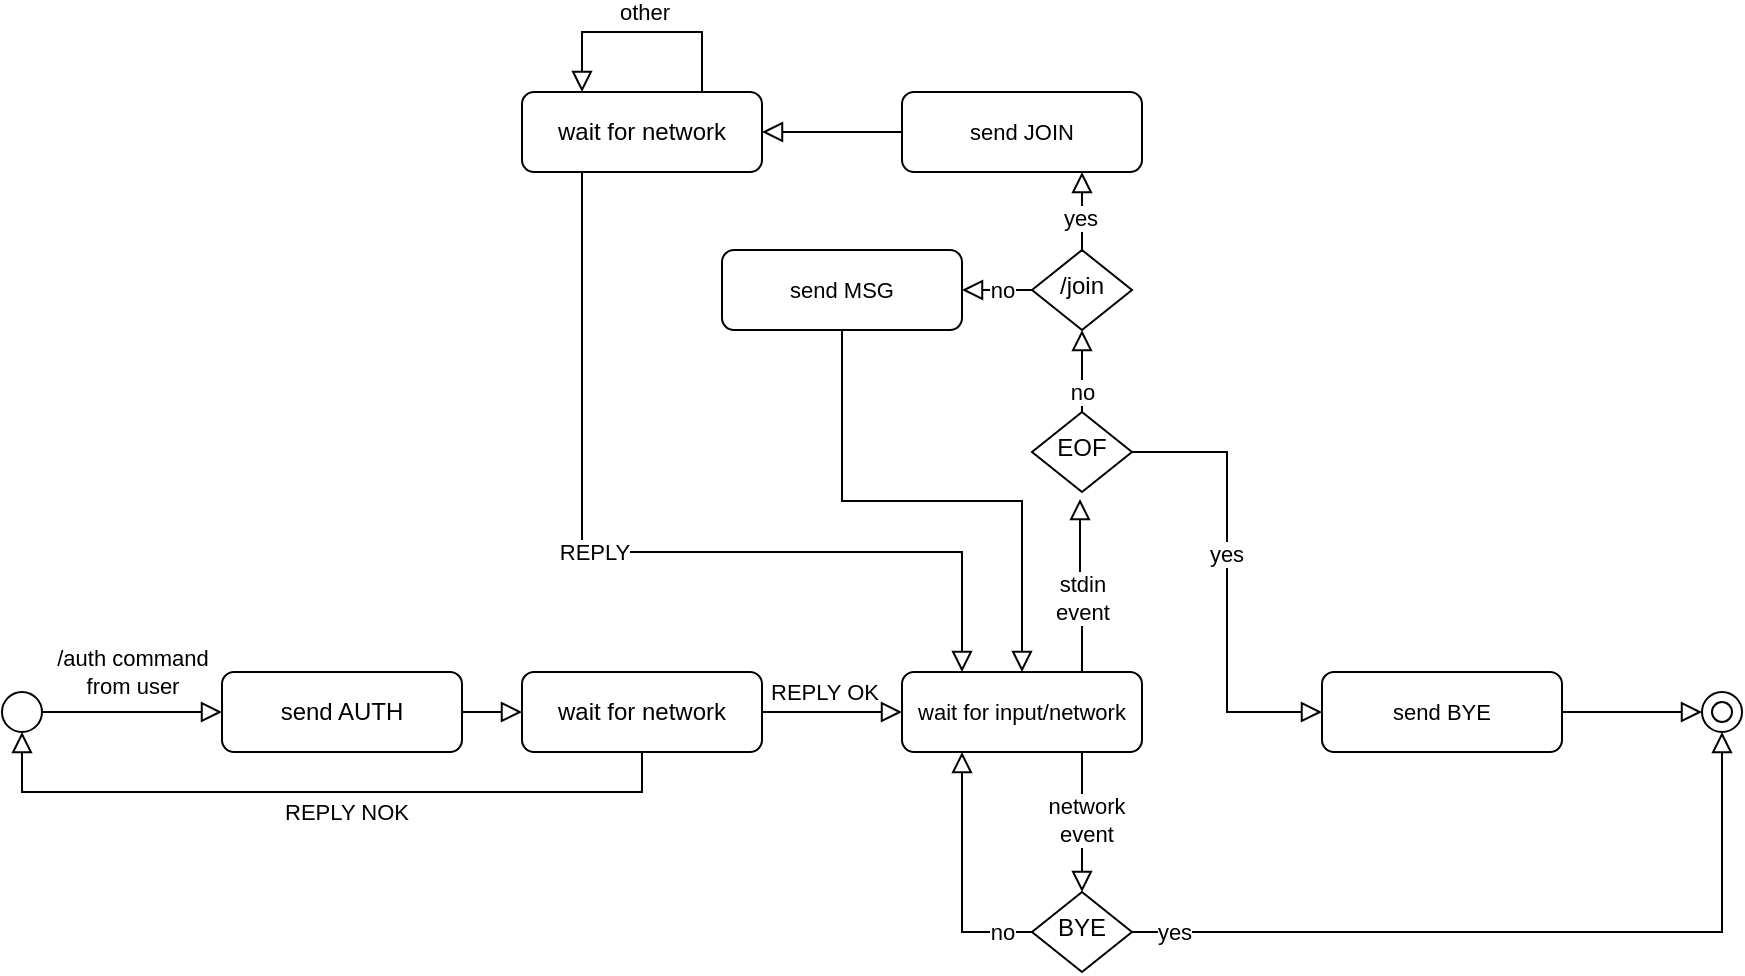 <mxfile version="24.1.0" type="device">
  <diagram id="C5RBs43oDa-KdzZeNtuy" name="Page-1">
    <mxGraphModel dx="1000" dy="608" grid="1" gridSize="10" guides="1" tooltips="1" connect="1" arrows="1" fold="1" page="1" pageScale="1" pageWidth="1600" pageHeight="900" math="0" shadow="0">
      <root>
        <mxCell id="WIyWlLk6GJQsqaUBKTNV-0" />
        <mxCell id="WIyWlLk6GJQsqaUBKTNV-1" parent="WIyWlLk6GJQsqaUBKTNV-0" />
        <mxCell id="5PFREGr7CK6klDH0BoYr-0" value="" style="ellipse;whiteSpace=wrap;html=1;" vertex="1" parent="WIyWlLk6GJQsqaUBKTNV-1">
          <mxGeometry x="180" y="540" width="20" height="20" as="geometry" />
        </mxCell>
        <mxCell id="5PFREGr7CK6klDH0BoYr-1" value="/auth command&lt;div&gt;from user&lt;/div&gt;" style="rounded=0;html=1;jettySize=auto;orthogonalLoop=1;fontSize=11;endArrow=block;endFill=0;endSize=8;strokeWidth=1;shadow=0;labelBackgroundColor=none;edgeStyle=orthogonalEdgeStyle;exitX=1;exitY=0.5;exitDx=0;exitDy=0;entryX=0;entryY=0.5;entryDx=0;entryDy=0;" edge="1" parent="WIyWlLk6GJQsqaUBKTNV-1" source="5PFREGr7CK6klDH0BoYr-0" target="5PFREGr7CK6klDH0BoYr-2">
          <mxGeometry y="20" relative="1" as="geometry">
            <mxPoint as="offset" />
            <mxPoint x="260" y="520" as="sourcePoint" />
            <mxPoint x="320" y="550" as="targetPoint" />
          </mxGeometry>
        </mxCell>
        <mxCell id="5PFREGr7CK6klDH0BoYr-2" value="send AUTH" style="rounded=1;whiteSpace=wrap;html=1;fontSize=12;glass=0;strokeWidth=1;shadow=0;" vertex="1" parent="WIyWlLk6GJQsqaUBKTNV-1">
          <mxGeometry x="290" y="530" width="120" height="40" as="geometry" />
        </mxCell>
        <mxCell id="5PFREGr7CK6klDH0BoYr-3" value="wait for network" style="rounded=1;whiteSpace=wrap;html=1;fontSize=12;glass=0;strokeWidth=1;shadow=0;" vertex="1" parent="WIyWlLk6GJQsqaUBKTNV-1">
          <mxGeometry x="440" y="530" width="120" height="40" as="geometry" />
        </mxCell>
        <mxCell id="5PFREGr7CK6klDH0BoYr-4" value="" style="rounded=0;html=1;jettySize=auto;orthogonalLoop=1;fontSize=11;endArrow=block;endFill=0;endSize=8;strokeWidth=1;shadow=0;labelBackgroundColor=none;edgeStyle=orthogonalEdgeStyle;exitX=0.75;exitY=0;exitDx=0;exitDy=0;entryX=0.25;entryY=0;entryDx=0;entryDy=0;" edge="1" parent="WIyWlLk6GJQsqaUBKTNV-1" source="5PFREGr7CK6klDH0BoYr-12" target="5PFREGr7CK6klDH0BoYr-12">
          <mxGeometry x="0.063" y="20" relative="1" as="geometry">
            <mxPoint as="offset" />
            <mxPoint x="510.0" y="190.0" as="sourcePoint" />
            <mxPoint x="630" y="190.0" as="targetPoint" />
            <Array as="points">
              <mxPoint x="530" y="210" />
              <mxPoint x="470" y="210" />
            </Array>
          </mxGeometry>
        </mxCell>
        <mxCell id="5PFREGr7CK6klDH0BoYr-13" value="other" style="edgeLabel;html=1;align=center;verticalAlign=middle;resizable=0;points=[];" vertex="1" connectable="0" parent="5PFREGr7CK6klDH0BoYr-4">
          <mxGeometry x="-0.088" y="-1" relative="1" as="geometry">
            <mxPoint x="-5" y="-9" as="offset" />
          </mxGeometry>
        </mxCell>
        <mxCell id="5PFREGr7CK6klDH0BoYr-5" value="" style="rounded=0;html=1;jettySize=auto;orthogonalLoop=1;fontSize=11;endArrow=block;endFill=0;endSize=8;strokeWidth=1;shadow=0;labelBackgroundColor=none;edgeStyle=orthogonalEdgeStyle;exitX=0.5;exitY=1;exitDx=0;exitDy=0;entryX=0.5;entryY=1;entryDx=0;entryDy=0;" edge="1" parent="WIyWlLk6GJQsqaUBKTNV-1" source="5PFREGr7CK6klDH0BoYr-3" target="5PFREGr7CK6klDH0BoYr-0">
          <mxGeometry x="0.063" y="20" relative="1" as="geometry">
            <mxPoint as="offset" />
            <mxPoint x="413" y="620" as="sourcePoint" />
            <mxPoint x="483" y="620" as="targetPoint" />
          </mxGeometry>
        </mxCell>
        <mxCell id="5PFREGr7CK6klDH0BoYr-6" value="REPLY NOK" style="edgeLabel;html=1;align=center;verticalAlign=middle;resizable=0;points=[];" vertex="1" connectable="0" parent="5PFREGr7CK6klDH0BoYr-5">
          <mxGeometry x="0.026" y="-1" relative="1" as="geometry">
            <mxPoint x="16" y="11" as="offset" />
          </mxGeometry>
        </mxCell>
        <mxCell id="5PFREGr7CK6klDH0BoYr-7" value="&lt;font style=&quot;font-size: 11px;&quot;&gt;wait for input/network&lt;/font&gt;" style="rounded=1;whiteSpace=wrap;html=1;fontSize=12;glass=0;strokeWidth=1;shadow=0;" vertex="1" parent="WIyWlLk6GJQsqaUBKTNV-1">
          <mxGeometry x="630" y="530" width="120" height="40" as="geometry" />
        </mxCell>
        <mxCell id="5PFREGr7CK6klDH0BoYr-8" value="" style="rounded=0;html=1;jettySize=auto;orthogonalLoop=1;fontSize=11;endArrow=block;endFill=0;endSize=8;strokeWidth=1;shadow=0;labelBackgroundColor=none;edgeStyle=orthogonalEdgeStyle;exitX=1;exitY=0.5;exitDx=0;exitDy=0;entryX=0;entryY=0.5;entryDx=0;entryDy=0;" edge="1" parent="WIyWlLk6GJQsqaUBKTNV-1" source="5PFREGr7CK6klDH0BoYr-3" target="5PFREGr7CK6klDH0BoYr-7">
          <mxGeometry x="0.063" y="20" relative="1" as="geometry">
            <mxPoint as="offset" />
            <mxPoint x="570" y="490" as="sourcePoint" />
            <mxPoint x="690" y="490" as="targetPoint" />
          </mxGeometry>
        </mxCell>
        <mxCell id="5PFREGr7CK6klDH0BoYr-9" value="REPLY OK" style="edgeLabel;html=1;align=center;verticalAlign=middle;resizable=0;points=[];" vertex="1" connectable="0" parent="5PFREGr7CK6klDH0BoYr-8">
          <mxGeometry x="-0.102" y="1" relative="1" as="geometry">
            <mxPoint x="-1" y="-9" as="offset" />
          </mxGeometry>
        </mxCell>
        <mxCell id="5PFREGr7CK6klDH0BoYr-10" value="/join" style="rhombus;whiteSpace=wrap;html=1;shadow=0;fontFamily=Helvetica;fontSize=12;align=center;strokeWidth=1;spacing=6;spacingTop=-4;" vertex="1" parent="WIyWlLk6GJQsqaUBKTNV-1">
          <mxGeometry x="695" y="319" width="50" height="40" as="geometry" />
        </mxCell>
        <mxCell id="5PFREGr7CK6klDH0BoYr-11" value="&lt;font style=&quot;font-size: 11px;&quot;&gt;send JOIN&lt;/font&gt;" style="rounded=1;whiteSpace=wrap;html=1;fontSize=12;glass=0;strokeWidth=1;shadow=0;" vertex="1" parent="WIyWlLk6GJQsqaUBKTNV-1">
          <mxGeometry x="630" y="240" width="120" height="40" as="geometry" />
        </mxCell>
        <mxCell id="5PFREGr7CK6klDH0BoYr-12" value="wait for network" style="rounded=1;whiteSpace=wrap;html=1;fontSize=12;glass=0;strokeWidth=1;shadow=0;" vertex="1" parent="WIyWlLk6GJQsqaUBKTNV-1">
          <mxGeometry x="440" y="240" width="120" height="40" as="geometry" />
        </mxCell>
        <mxCell id="5PFREGr7CK6klDH0BoYr-16" value="" style="rounded=0;html=1;jettySize=auto;orthogonalLoop=1;fontSize=11;endArrow=block;endFill=0;endSize=8;strokeWidth=1;shadow=0;labelBackgroundColor=none;edgeStyle=orthogonalEdgeStyle;exitX=1;exitY=0.5;exitDx=0;exitDy=0;entryX=0;entryY=0.5;entryDx=0;entryDy=0;" edge="1" parent="WIyWlLk6GJQsqaUBKTNV-1" source="5PFREGr7CK6klDH0BoYr-2" target="5PFREGr7CK6klDH0BoYr-3">
          <mxGeometry y="20" relative="1" as="geometry">
            <mxPoint as="offset" />
            <mxPoint x="330" y="480" as="sourcePoint" />
            <mxPoint x="470" y="480" as="targetPoint" />
          </mxGeometry>
        </mxCell>
        <mxCell id="5PFREGr7CK6klDH0BoYr-17" value="" style="rounded=0;html=1;jettySize=auto;orthogonalLoop=1;fontSize=11;endArrow=block;endFill=0;endSize=8;strokeWidth=1;shadow=0;labelBackgroundColor=none;edgeStyle=orthogonalEdgeStyle;exitX=0.75;exitY=0;exitDx=0;exitDy=0;entryX=0.48;entryY=1.088;entryDx=0;entryDy=0;entryPerimeter=0;" edge="1" parent="WIyWlLk6GJQsqaUBKTNV-1" source="5PFREGr7CK6klDH0BoYr-7" target="5PFREGr7CK6klDH0BoYr-30">
          <mxGeometry x="0.063" y="20" relative="1" as="geometry">
            <mxPoint as="offset" />
            <mxPoint x="660" y="500" as="sourcePoint" />
            <mxPoint x="720" y="460" as="targetPoint" />
          </mxGeometry>
        </mxCell>
        <mxCell id="5PFREGr7CK6klDH0BoYr-18" value="stdin&lt;div&gt;event&lt;/div&gt;" style="edgeLabel;html=1;align=center;verticalAlign=middle;resizable=0;points=[];" vertex="1" connectable="0" parent="5PFREGr7CK6klDH0BoYr-17">
          <mxGeometry x="-0.102" y="1" relative="1" as="geometry">
            <mxPoint x="1" y="2" as="offset" />
          </mxGeometry>
        </mxCell>
        <mxCell id="5PFREGr7CK6klDH0BoYr-19" value="" style="rounded=0;html=1;jettySize=auto;orthogonalLoop=1;fontSize=11;endArrow=block;endFill=0;endSize=8;strokeWidth=1;shadow=0;labelBackgroundColor=none;edgeStyle=orthogonalEdgeStyle;exitX=0;exitY=0.5;exitDx=0;exitDy=0;entryX=1;entryY=0.5;entryDx=0;entryDy=0;" edge="1" parent="WIyWlLk6GJQsqaUBKTNV-1" source="5PFREGr7CK6klDH0BoYr-11" target="5PFREGr7CK6klDH0BoYr-12">
          <mxGeometry y="20" relative="1" as="geometry">
            <mxPoint as="offset" />
            <mxPoint x="530" y="338.58" as="sourcePoint" />
            <mxPoint x="650" y="338.58" as="targetPoint" />
          </mxGeometry>
        </mxCell>
        <mxCell id="5PFREGr7CK6klDH0BoYr-20" value="" style="rounded=0;html=1;jettySize=auto;orthogonalLoop=1;fontSize=11;endArrow=block;endFill=0;endSize=8;strokeWidth=1;shadow=0;labelBackgroundColor=none;edgeStyle=orthogonalEdgeStyle;exitX=0.25;exitY=1;exitDx=0;exitDy=0;entryX=0.25;entryY=0;entryDx=0;entryDy=0;" edge="1" parent="WIyWlLk6GJQsqaUBKTNV-1" source="5PFREGr7CK6klDH0BoYr-12" target="5PFREGr7CK6klDH0BoYr-7">
          <mxGeometry y="20" relative="1" as="geometry">
            <mxPoint as="offset" />
            <mxPoint x="560" y="450" as="sourcePoint" />
            <mxPoint x="500" y="450" as="targetPoint" />
            <Array as="points">
              <mxPoint x="470" y="470" />
              <mxPoint x="660" y="470" />
            </Array>
          </mxGeometry>
        </mxCell>
        <mxCell id="5PFREGr7CK6klDH0BoYr-21" value="REPLY" style="edgeLabel;html=1;align=center;verticalAlign=middle;resizable=0;points=[];" vertex="1" connectable="0" parent="5PFREGr7CK6klDH0BoYr-20">
          <mxGeometry x="-0.11" relative="1" as="geometry">
            <mxPoint as="offset" />
          </mxGeometry>
        </mxCell>
        <mxCell id="5PFREGr7CK6klDH0BoYr-22" value="" style="rounded=0;html=1;jettySize=auto;orthogonalLoop=1;fontSize=11;endArrow=block;endFill=0;endSize=8;strokeWidth=1;shadow=0;labelBackgroundColor=none;edgeStyle=orthogonalEdgeStyle;exitX=0.5;exitY=0;exitDx=0;exitDy=0;entryX=0.75;entryY=1;entryDx=0;entryDy=0;" edge="1" parent="WIyWlLk6GJQsqaUBKTNV-1" source="5PFREGr7CK6klDH0BoYr-10" target="5PFREGr7CK6klDH0BoYr-11">
          <mxGeometry y="20" relative="1" as="geometry">
            <mxPoint as="offset" />
            <mxPoint x="550" y="300" as="sourcePoint" />
            <mxPoint x="670" y="300" as="targetPoint" />
          </mxGeometry>
        </mxCell>
        <mxCell id="5PFREGr7CK6klDH0BoYr-25" value="yes" style="edgeLabel;html=1;align=center;verticalAlign=middle;resizable=0;points=[];" vertex="1" connectable="0" parent="5PFREGr7CK6klDH0BoYr-22">
          <mxGeometry x="-0.175" y="1" relative="1" as="geometry">
            <mxPoint as="offset" />
          </mxGeometry>
        </mxCell>
        <mxCell id="5PFREGr7CK6klDH0BoYr-24" value="" style="rounded=0;html=1;jettySize=auto;orthogonalLoop=1;fontSize=11;endArrow=block;endFill=0;endSize=8;strokeWidth=1;shadow=0;labelBackgroundColor=none;edgeStyle=orthogonalEdgeStyle;exitX=0;exitY=0.5;exitDx=0;exitDy=0;entryX=0.25;entryY=1;entryDx=0;entryDy=0;" edge="1" parent="WIyWlLk6GJQsqaUBKTNV-1" source="5PFREGr7CK6klDH0BoYr-29" target="5PFREGr7CK6klDH0BoYr-7">
          <mxGeometry y="20" relative="1" as="geometry">
            <mxPoint as="offset" />
            <mxPoint x="640" y="661" as="sourcePoint" />
            <mxPoint x="640" y="620" as="targetPoint" />
          </mxGeometry>
        </mxCell>
        <mxCell id="5PFREGr7CK6klDH0BoYr-27" value="no" style="edgeLabel;html=1;align=center;verticalAlign=middle;resizable=0;points=[];" vertex="1" connectable="0" parent="5PFREGr7CK6klDH0BoYr-24">
          <mxGeometry x="-0.153" y="1" relative="1" as="geometry">
            <mxPoint x="21" y="18" as="offset" />
          </mxGeometry>
        </mxCell>
        <mxCell id="5PFREGr7CK6klDH0BoYr-26" value="&lt;font style=&quot;font-size: 11px;&quot;&gt;send MSG&lt;/font&gt;" style="rounded=1;whiteSpace=wrap;html=1;fontSize=12;glass=0;strokeWidth=1;shadow=0;" vertex="1" parent="WIyWlLk6GJQsqaUBKTNV-1">
          <mxGeometry x="540" y="319" width="120" height="40" as="geometry" />
        </mxCell>
        <mxCell id="5PFREGr7CK6klDH0BoYr-28" value="" style="rounded=0;html=1;jettySize=auto;orthogonalLoop=1;fontSize=11;endArrow=block;endFill=0;endSize=8;strokeWidth=1;shadow=0;labelBackgroundColor=none;edgeStyle=orthogonalEdgeStyle;exitX=0.5;exitY=1;exitDx=0;exitDy=0;entryX=0.5;entryY=0;entryDx=0;entryDy=0;" edge="1" parent="WIyWlLk6GJQsqaUBKTNV-1" source="5PFREGr7CK6klDH0BoYr-26" target="5PFREGr7CK6klDH0BoYr-7">
          <mxGeometry y="20" relative="1" as="geometry">
            <mxPoint as="offset" />
            <mxPoint x="490" y="500" as="sourcePoint" />
            <mxPoint x="610" y="500" as="targetPoint" />
          </mxGeometry>
        </mxCell>
        <mxCell id="5PFREGr7CK6klDH0BoYr-29" value="BYE" style="rhombus;whiteSpace=wrap;html=1;shadow=0;fontFamily=Helvetica;fontSize=12;align=center;strokeWidth=1;spacing=6;spacingTop=-4;" vertex="1" parent="WIyWlLk6GJQsqaUBKTNV-1">
          <mxGeometry x="695" y="640" width="50" height="40" as="geometry" />
        </mxCell>
        <mxCell id="5PFREGr7CK6klDH0BoYr-30" value="EOF" style="rhombus;whiteSpace=wrap;html=1;shadow=0;fontFamily=Helvetica;fontSize=12;align=center;strokeWidth=1;spacing=6;spacingTop=-4;" vertex="1" parent="WIyWlLk6GJQsqaUBKTNV-1">
          <mxGeometry x="695" y="400" width="50" height="40" as="geometry" />
        </mxCell>
        <mxCell id="5PFREGr7CK6klDH0BoYr-34" value="" style="rounded=0;html=1;jettySize=auto;orthogonalLoop=1;fontSize=11;endArrow=block;endFill=0;endSize=8;strokeWidth=1;shadow=0;labelBackgroundColor=none;edgeStyle=orthogonalEdgeStyle;exitX=0;exitY=0.5;exitDx=0;exitDy=0;entryX=1;entryY=0.5;entryDx=0;entryDy=0;" edge="1" parent="WIyWlLk6GJQsqaUBKTNV-1" source="5PFREGr7CK6klDH0BoYr-10" target="5PFREGr7CK6klDH0BoYr-26">
          <mxGeometry y="20" relative="1" as="geometry">
            <mxPoint as="offset" />
            <mxPoint x="670" y="411" as="sourcePoint" />
            <mxPoint x="670" y="370" as="targetPoint" />
          </mxGeometry>
        </mxCell>
        <mxCell id="5PFREGr7CK6klDH0BoYr-35" value="no" style="edgeLabel;html=1;align=center;verticalAlign=middle;resizable=0;points=[];" vertex="1" connectable="0" parent="5PFREGr7CK6klDH0BoYr-34">
          <mxGeometry x="-0.153" y="1" relative="1" as="geometry">
            <mxPoint y="-1" as="offset" />
          </mxGeometry>
        </mxCell>
        <mxCell id="5PFREGr7CK6klDH0BoYr-36" value="" style="rounded=0;html=1;jettySize=auto;orthogonalLoop=1;fontSize=11;endArrow=block;endFill=0;endSize=8;strokeWidth=1;shadow=0;labelBackgroundColor=none;edgeStyle=orthogonalEdgeStyle;exitX=0.75;exitY=1;exitDx=0;exitDy=0;entryX=0.5;entryY=0;entryDx=0;entryDy=0;" edge="1" parent="WIyWlLk6GJQsqaUBKTNV-1" source="5PFREGr7CK6klDH0BoYr-7" target="5PFREGr7CK6klDH0BoYr-29">
          <mxGeometry x="0.063" y="20" relative="1" as="geometry">
            <mxPoint as="offset" />
            <mxPoint x="801" y="630" as="sourcePoint" />
            <mxPoint x="800" y="544" as="targetPoint" />
          </mxGeometry>
        </mxCell>
        <mxCell id="5PFREGr7CK6klDH0BoYr-37" value="&lt;div&gt;network&lt;/div&gt;&lt;div&gt;event&lt;/div&gt;" style="edgeLabel;html=1;align=center;verticalAlign=middle;resizable=0;points=[];" vertex="1" connectable="0" parent="5PFREGr7CK6klDH0BoYr-36">
          <mxGeometry x="-0.102" y="1" relative="1" as="geometry">
            <mxPoint x="1" y="2" as="offset" />
          </mxGeometry>
        </mxCell>
        <mxCell id="5PFREGr7CK6klDH0BoYr-38" value="&lt;font style=&quot;font-size: 11px;&quot;&gt;send BYE&lt;/font&gt;" style="rounded=1;whiteSpace=wrap;html=1;fontSize=12;glass=0;strokeWidth=1;shadow=0;" vertex="1" parent="WIyWlLk6GJQsqaUBKTNV-1">
          <mxGeometry x="840" y="530" width="120" height="40" as="geometry" />
        </mxCell>
        <mxCell id="5PFREGr7CK6klDH0BoYr-39" value="" style="ellipse;whiteSpace=wrap;html=1;" vertex="1" parent="WIyWlLk6GJQsqaUBKTNV-1">
          <mxGeometry x="1030" y="540" width="20" height="20" as="geometry" />
        </mxCell>
        <mxCell id="5PFREGr7CK6klDH0BoYr-40" value="" style="ellipse;whiteSpace=wrap;html=1;aspect=fixed;" vertex="1" parent="WIyWlLk6GJQsqaUBKTNV-1">
          <mxGeometry x="1035" y="545" width="10" height="10" as="geometry" />
        </mxCell>
        <mxCell id="5PFREGr7CK6klDH0BoYr-41" value="" style="rounded=0;html=1;jettySize=auto;orthogonalLoop=1;fontSize=11;endArrow=block;endFill=0;endSize=8;strokeWidth=1;shadow=0;labelBackgroundColor=none;edgeStyle=orthogonalEdgeStyle;exitX=1;exitY=0.5;exitDx=0;exitDy=0;entryX=0;entryY=0.5;entryDx=0;entryDy=0;" edge="1" parent="WIyWlLk6GJQsqaUBKTNV-1" source="5PFREGr7CK6klDH0BoYr-30" target="5PFREGr7CK6klDH0BoYr-38">
          <mxGeometry y="20" relative="1" as="geometry">
            <mxPoint as="offset" />
            <mxPoint x="850" y="330" as="sourcePoint" />
            <mxPoint x="910" y="501" as="targetPoint" />
          </mxGeometry>
        </mxCell>
        <mxCell id="5PFREGr7CK6klDH0BoYr-42" value="yes" style="edgeLabel;html=1;align=center;verticalAlign=middle;resizable=0;points=[];" vertex="1" connectable="0" parent="5PFREGr7CK6klDH0BoYr-41">
          <mxGeometry x="-0.131" y="-1" relative="1" as="geometry">
            <mxPoint as="offset" />
          </mxGeometry>
        </mxCell>
        <mxCell id="5PFREGr7CK6klDH0BoYr-43" value="" style="rounded=0;html=1;jettySize=auto;orthogonalLoop=1;fontSize=11;endArrow=block;endFill=0;endSize=8;strokeWidth=1;shadow=0;labelBackgroundColor=none;edgeStyle=orthogonalEdgeStyle;exitX=1;exitY=0.5;exitDx=0;exitDy=0;entryX=0;entryY=0.5;entryDx=0;entryDy=0;" edge="1" parent="WIyWlLk6GJQsqaUBKTNV-1" source="5PFREGr7CK6klDH0BoYr-38" target="5PFREGr7CK6klDH0BoYr-39">
          <mxGeometry y="20" relative="1" as="geometry">
            <mxPoint as="offset" />
            <mxPoint x="870" y="480" as="sourcePoint" />
            <mxPoint x="990" y="480" as="targetPoint" />
          </mxGeometry>
        </mxCell>
        <mxCell id="5PFREGr7CK6klDH0BoYr-45" value="" style="rounded=0;html=1;jettySize=auto;orthogonalLoop=1;fontSize=11;endArrow=block;endFill=0;endSize=8;strokeWidth=1;shadow=0;labelBackgroundColor=none;edgeStyle=orthogonalEdgeStyle;exitX=1;exitY=0.5;exitDx=0;exitDy=0;entryX=0.5;entryY=1;entryDx=0;entryDy=0;" edge="1" parent="WIyWlLk6GJQsqaUBKTNV-1" source="5PFREGr7CK6klDH0BoYr-29" target="5PFREGr7CK6klDH0BoYr-39">
          <mxGeometry y="20" relative="1" as="geometry">
            <mxPoint as="offset" />
            <mxPoint x="865" y="640" as="sourcePoint" />
            <mxPoint x="935" y="640" as="targetPoint" />
          </mxGeometry>
        </mxCell>
        <mxCell id="5PFREGr7CK6klDH0BoYr-49" value="yes" style="edgeLabel;html=1;align=center;verticalAlign=middle;resizable=0;points=[];" vertex="1" connectable="0" parent="5PFREGr7CK6klDH0BoYr-45">
          <mxGeometry x="-0.897" relative="1" as="geometry">
            <mxPoint as="offset" />
          </mxGeometry>
        </mxCell>
        <mxCell id="5PFREGr7CK6klDH0BoYr-46" value="" style="rounded=0;html=1;jettySize=auto;orthogonalLoop=1;fontSize=11;endArrow=block;endFill=0;endSize=8;strokeWidth=1;shadow=0;labelBackgroundColor=none;edgeStyle=orthogonalEdgeStyle;exitX=0.5;exitY=0;exitDx=0;exitDy=0;entryX=0.5;entryY=1;entryDx=0;entryDy=0;" edge="1" parent="WIyWlLk6GJQsqaUBKTNV-1" source="5PFREGr7CK6klDH0BoYr-30" target="5PFREGr7CK6klDH0BoYr-10">
          <mxGeometry y="20" relative="1" as="geometry">
            <mxPoint as="offset" />
            <mxPoint x="885" y="410" as="sourcePoint" />
            <mxPoint x="850" y="320" as="targetPoint" />
          </mxGeometry>
        </mxCell>
        <mxCell id="5PFREGr7CK6klDH0BoYr-47" value="no" style="edgeLabel;html=1;align=center;verticalAlign=middle;resizable=0;points=[];" vertex="1" connectable="0" parent="5PFREGr7CK6klDH0BoYr-46">
          <mxGeometry x="-0.153" y="1" relative="1" as="geometry">
            <mxPoint x="1" y="7" as="offset" />
          </mxGeometry>
        </mxCell>
      </root>
    </mxGraphModel>
  </diagram>
</mxfile>
